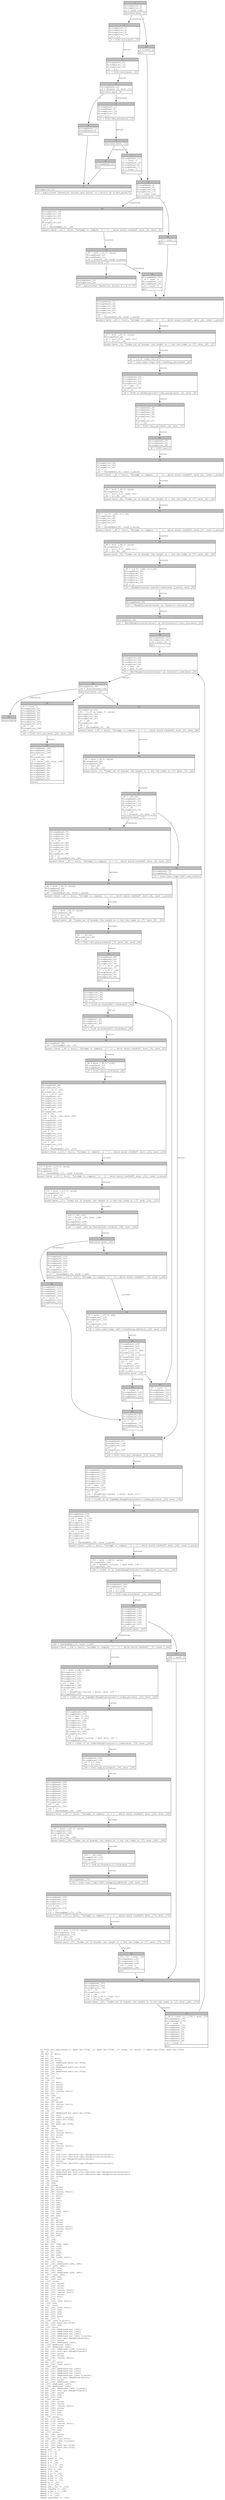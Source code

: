 digraph Mir_0_14508 {
    graph [fontname="Courier, monospace"];
    node [fontname="Courier, monospace"];
    edge [fontname="Courier, monospace"];
    label=<fn U192::div_mod_knuth(_1: math::bn::U192, _2: math::bn::U192, _3: usize, _4: usize) -&gt; (math::bn::U192, math::bn::U192)<br align="left"/>let _5: ();<br align="left"/>let mut _6: bool;<br align="left"/>let _7: ();<br align="left"/>let mut _8: bool;<br align="left"/>let mut _9: usize;<br align="left"/>let mut _10: &amp;ReErased math::bn::U192;<br align="left"/>let mut _11: usize;<br align="left"/>let mut _12: &amp;ReErased math::bn::U192;<br align="left"/>let mut _13: bool;<br align="left"/>let mut _14: &amp;ReErased math::bn::U192;<br align="left"/>let mut _15: !;<br align="left"/>let _16: ();<br align="left"/>let mut _17: bool;<br align="left"/>let _18: ();<br align="left"/>let mut _19: bool;<br align="left"/>let mut _20: usize;<br align="left"/>let mut _21: usize;<br align="left"/>let mut _22: usize;<br align="left"/>let mut _23: (usize, bool);<br align="left"/>let mut _24: !;<br align="left"/>let _25: u32;<br align="left"/>let mut _26: u64;<br align="left"/>let _27: usize;<br align="left"/>let mut _28: usize;<br align="left"/>let mut _29: (usize, bool);<br align="left"/>let mut _30: usize;<br align="left"/>let mut _31: bool;<br align="left"/>let _32: ();<br align="left"/>let mut _33: &amp;ReErased mut math::bn::U192;<br align="left"/>let mut _34: u32;<br align="left"/>let mut _35: [u64; 4_usize];<br align="left"/>let mut _36: math::bn::U192;<br align="left"/>let mut _37: u32;<br align="left"/>let mut _38: math::bn::U192;<br align="left"/>let _39: u64;<br align="left"/>let _40: usize;<br align="left"/>let mut _41: usize;<br align="left"/>let mut _42: (usize, bool);<br align="left"/>let mut _43: usize;<br align="left"/>let mut _44: bool;<br align="left"/>let _45: u64;<br align="left"/>let _46: usize;<br align="left"/>let mut _47: usize;<br align="left"/>let mut _48: (usize, bool);<br align="left"/>let mut _49: usize;<br align="left"/>let mut _50: bool;<br align="left"/>let _51: ();<br align="left"/>let mut _52: std::iter::Rev&lt;std::ops::RangeInclusive&lt;usize&gt;&gt;;<br align="left"/>let mut _53: std::iter::Rev&lt;std::ops::RangeInclusive&lt;usize&gt;&gt;;<br align="left"/>let mut _54: std::ops::RangeInclusive&lt;usize&gt;;<br align="left"/>let mut _55: usize;<br align="left"/>let mut _56: std::iter::Rev&lt;std::ops::RangeInclusive&lt;usize&gt;&gt;;<br align="left"/>let mut _57: ();<br align="left"/>let _58: ();<br align="left"/>let mut _59: std::option::Option&lt;usize&gt;;<br align="left"/>let mut _60: &amp;ReErased mut std::iter::Rev&lt;std::ops::RangeInclusive&lt;usize&gt;&gt;;<br align="left"/>let mut _61: &amp;ReErased mut std::iter::Rev&lt;std::ops::RangeInclusive&lt;usize&gt;&gt;;<br align="left"/>let mut _62: isize;<br align="left"/>let mut _63: !;<br align="left"/>let _64: usize;<br align="left"/>let _65: u64;<br align="left"/>let _66: usize;<br align="left"/>let mut _67: usize;<br align="left"/>let mut _68: usize;<br align="left"/>let mut _69: (usize, bool);<br align="left"/>let mut _70: usize;<br align="left"/>let mut _71: bool;<br align="left"/>let mut _72: u64;<br align="left"/>let mut _73: bool;<br align="left"/>let mut _74: u64;<br align="left"/>let mut _75: u64;<br align="left"/>let mut _76: u64;<br align="left"/>let mut _77: u64;<br align="left"/>let mut _78: (u64, u64);<br align="left"/>let mut _79: u64;<br align="left"/>let mut _80: u64;<br align="left"/>let _81: usize;<br align="left"/>let mut _82: usize;<br align="left"/>let mut _83: usize;<br align="left"/>let mut _84: usize;<br align="left"/>let mut _85: (usize, bool);<br align="left"/>let mut _86: (usize, bool);<br align="left"/>let mut _87: usize;<br align="left"/>let mut _88: bool;<br align="left"/>let mut _89: u64;<br align="left"/>let _90: ();<br align="left"/>let _91: u64;<br align="left"/>let _92: u64;<br align="left"/>let mut _93: (u64, u64);<br align="left"/>let mut _94: u128;<br align="left"/>let mut _95: u128;<br align="left"/>let mut _96: u64;<br align="left"/>let mut _97: u128;<br align="left"/>let mut _98: u64;<br align="left"/>let mut _99: (u128, bool);<br align="left"/>let _100: ();<br align="left"/>let mut _101: bool;<br align="left"/>let mut _102: &amp;ReErased (u64, u64);<br align="left"/>let _103: (u64, u64);<br align="left"/>let mut _104: u64;<br align="left"/>let mut _105: u64;<br align="left"/>let mut _106: &amp;ReErased (u64, u64);<br align="left"/>let _107: (u64, u64);<br align="left"/>let mut _108: u64;<br align="left"/>let mut _109: u64;<br align="left"/>let _110: usize;<br align="left"/>let mut _111: usize;<br align="left"/>let mut _112: usize;<br align="left"/>let mut _113: usize;<br align="left"/>let mut _114: (usize, bool);<br align="left"/>let mut _115: (usize, bool);<br align="left"/>let mut _116: usize;<br align="left"/>let mut _117: bool;<br align="left"/>let mut _118: !;<br align="left"/>let mut _119: (u64, bool);<br align="left"/>let _120: u64;<br align="left"/>let _121: bool;<br align="left"/>let mut _122: (u64, bool);<br align="left"/>let mut _123: u64;<br align="left"/>let mut _124: u64;<br align="left"/>let mut _125: u64;<br align="left"/>let mut _126: bool;<br align="left"/>let mut _127: !;<br align="left"/>let _128: [u64; 4_usize];<br align="left"/>let mut _129: math::bn::U192;<br align="left"/>let mut _130: u64;<br align="left"/>let _131: bool;<br align="left"/>let mut _132: &amp;ReErased mut [u64];<br align="left"/>let mut _133: &amp;ReErased mut [u64];<br align="left"/>let mut _134: &amp;ReErased mut [u64];<br align="left"/>let mut _135: &amp;ReErased mut [u64; 4_usize];<br align="left"/>let mut _136: std::ops::RangeFrom&lt;usize&gt;;<br align="left"/>let mut _137: usize;<br align="left"/>let mut _138: &amp;ReErased [u64];<br align="left"/>let _139: &amp;ReErased [u64];<br align="left"/>let _140: &amp;ReErased [u64];<br align="left"/>let mut _141: &amp;ReErased [u64; 4_usize];<br align="left"/>let mut _142: std::ops::RangeTo&lt;usize&gt;;<br align="left"/>let mut _143: usize;<br align="left"/>let mut _144: usize;<br align="left"/>let mut _145: (usize, bool);<br align="left"/>let _146: ();<br align="left"/>let mut _147: bool;<br align="left"/>let mut _148: (u64, bool);<br align="left"/>let _149: bool;<br align="left"/>let mut _150: &amp;ReErased mut [u64];<br align="left"/>let mut _151: &amp;ReErased mut [u64];<br align="left"/>let mut _152: &amp;ReErased mut [u64];<br align="left"/>let mut _153: &amp;ReErased mut [u64; 4_usize];<br align="left"/>let mut _154: std::ops::RangeFrom&lt;usize&gt;;<br align="left"/>let mut _155: usize;<br align="left"/>let mut _156: &amp;ReErased [u64];<br align="left"/>let _157: &amp;ReErased [u64];<br align="left"/>let _158: &amp;ReErased [u64];<br align="left"/>let mut _159: &amp;ReErased [u64; 3_usize];<br align="left"/>let mut _160: std::ops::RangeTo&lt;usize&gt;;<br align="left"/>let mut _161: usize;<br align="left"/>let mut _162: u64;<br align="left"/>let mut _163: u64;<br align="left"/>let _164: usize;<br align="left"/>let mut _165: usize;<br align="left"/>let mut _166: usize;<br align="left"/>let mut _167: (usize, bool);<br align="left"/>let mut _168: usize;<br align="left"/>let mut _169: bool;<br align="left"/>let mut _170: u64;<br align="left"/>let mut _171: bool;<br align="left"/>let _172: usize;<br align="left"/>let mut _173: usize;<br align="left"/>let mut _174: usize;<br align="left"/>let mut _175: (usize, bool);<br align="left"/>let mut _176: usize;<br align="left"/>let mut _177: bool;<br align="left"/>let mut _178: u64;<br align="left"/>let _179: usize;<br align="left"/>let mut _180: usize;<br align="left"/>let mut _181: bool;<br align="left"/>let _182: math::bn::U192;<br align="left"/>let mut _183: [u64; 4_usize];<br align="left"/>let mut _184: u32;<br align="left"/>let mut _185: math::bn::U192;<br align="left"/>let mut _186: math::bn::U192;<br align="left"/>debug self =&gt; _1;<br align="left"/>debug v =&gt; _2;<br align="left"/>debug n =&gt; _3;<br align="left"/>debug m =&gt; _4;<br align="left"/>debug shift =&gt; _25;<br align="left"/>debug u =&gt; _35;<br align="left"/>debug q =&gt; _38;<br align="left"/>debug v_n_1 =&gt; _39;<br align="left"/>debug v_n_2 =&gt; _45;<br align="left"/>debug iter =&gt; _56;<br align="left"/>debug j =&gt; _64;<br align="left"/>debug u_jn =&gt; _65;<br align="left"/>debug q_hat =&gt; _72;<br align="left"/>debug q_hat =&gt; _76;<br align="left"/>debug r_hat =&gt; _77;<br align="left"/>debug hi =&gt; _91;<br align="left"/>debug lo =&gt; _92;<br align="left"/>debug new_r_hat =&gt; _120;<br align="left"/>debug overflow =&gt; _121;<br align="left"/>debug q_hat_v =&gt; _128;<br align="left"/>debug c =&gt; _131;<br align="left"/>debug c =&gt; _149;<br align="left"/>debug remainder =&gt; _182;<br align="left"/>>;
    bb0__0_14508 [shape="none", label=<<table border="0" cellborder="1" cellspacing="0"><tr><td bgcolor="gray" align="center" colspan="1">0</td></tr><tr><td align="left" balign="left">StorageLive(_5)<br/>StorageLive(_6)<br/>_6 = const true<br/></td></tr><tr><td align="left">switchInt(move _6)</td></tr></table>>];
    bb1__0_14508 [shape="none", label=<<table border="0" cellborder="1" cellspacing="0"><tr><td bgcolor="gray" align="center" colspan="1">1</td></tr><tr><td align="left" balign="left">StorageLive(_7)<br/>StorageLive(_8)<br/>StorageLive(_9)<br/>StorageLive(_10)<br/>_10 = &amp;_1<br/></td></tr><tr><td align="left">_9 = U192::bits(move _10)</td></tr></table>>];
    bb2__0_14508 [shape="none", label=<<table border="0" cellborder="1" cellspacing="0"><tr><td bgcolor="gray" align="center" colspan="1">2</td></tr><tr><td align="left" balign="left">StorageDead(_10)<br/>StorageLive(_11)<br/>StorageLive(_12)<br/>_12 = &amp;_2<br/></td></tr><tr><td align="left">_11 = U192::bits(move _12)</td></tr></table>>];
    bb3__0_14508 [shape="none", label=<<table border="0" cellborder="1" cellspacing="0"><tr><td bgcolor="gray" align="center" colspan="1">3</td></tr><tr><td align="left" balign="left">StorageDead(_12)<br/>_8 = Ge(move _9, move _11)<br/></td></tr><tr><td align="left">switchInt(move _8)</td></tr></table>>];
    bb4__0_14508 [shape="none", label=<<table border="0" cellborder="1" cellspacing="0"><tr><td bgcolor="gray" align="center" colspan="1">4</td></tr><tr><td align="left" balign="left">StorageDead(_11)<br/>StorageDead(_9)<br/>StorageLive(_13)<br/>StorageLive(_14)<br/>_14 = &amp;_2<br/></td></tr><tr><td align="left">_13 = U192::fits_word(move _14)</td></tr></table>>];
    bb5__0_14508 [shape="none", label=<<table border="0" cellborder="1" cellspacing="0"><tr><td bgcolor="gray" align="center" colspan="1">5</td></tr><tr><td align="left">switchInt(move _13)</td></tr></table>>];
    bb6__0_14508 [shape="none", label=<<table border="0" cellborder="1" cellspacing="0"><tr><td bgcolor="gray" align="center" colspan="1">6</td></tr><tr><td align="left" balign="left">StorageDead(_14)<br/></td></tr><tr><td align="left">goto</td></tr></table>>];
    bb7__0_14508 [shape="none", label=<<table border="0" cellborder="1" cellspacing="0"><tr><td bgcolor="gray" align="center" colspan="1">7</td></tr><tr><td align="left" balign="left">StorageDead(_14)<br/>_7 = const ()<br/>StorageDead(_13)<br/>StorageDead(_8)<br/>StorageDead(_7)<br/>_5 = const ()<br/></td></tr><tr><td align="left">goto</td></tr></table>>];
    bb8__0_14508 [shape="none", label=<<table border="0" cellborder="1" cellspacing="0"><tr><td bgcolor="gray" align="center" colspan="1">8</td></tr><tr><td align="left" balign="left">StorageDead(_11)<br/>StorageDead(_9)<br/></td></tr><tr><td align="left">goto</td></tr></table>>];
    bb9__0_14508 [shape="none", label=<<table border="0" cellborder="1" cellspacing="0"><tr><td bgcolor="gray" align="center" colspan="1">9</td></tr><tr><td align="left" balign="left">StorageLive(_15)<br/></td></tr><tr><td align="left">_15 = panic(const &quot;assertion failed: self.bits() &gt;= v.bits() &amp;&amp; !v.fits_word()&quot;)</td></tr></table>>];
    bb10__0_14508 [shape="none", label=<<table border="0" cellborder="1" cellspacing="0"><tr><td bgcolor="gray" align="center" colspan="1">10</td></tr><tr><td align="left" balign="left">_5 = const ()<br/></td></tr><tr><td align="left">goto</td></tr></table>>];
    bb11__0_14508 [shape="none", label=<<table border="0" cellborder="1" cellspacing="0"><tr><td bgcolor="gray" align="center" colspan="1">11</td></tr><tr><td align="left" balign="left">StorageDead(_6)<br/>StorageDead(_5)<br/>StorageLive(_16)<br/>StorageLive(_17)<br/>_17 = const true<br/></td></tr><tr><td align="left">switchInt(move _17)</td></tr></table>>];
    bb12__0_14508 [shape="none", label=<<table border="0" cellborder="1" cellspacing="0"><tr><td bgcolor="gray" align="center" colspan="1">12</td></tr><tr><td align="left" balign="left">StorageLive(_18)<br/>StorageLive(_19)<br/>StorageLive(_20)<br/>StorageLive(_21)<br/>_21 = _3<br/>StorageLive(_22)<br/>_22 = _4<br/>_23 = CheckedAdd(_21, _22)<br/></td></tr><tr><td align="left">assert(!move (_23.1: bool), &quot;attempt to compute `{} + {}`, which would overflow&quot;, move _21, move _22)</td></tr></table>>];
    bb13__0_14508 [shape="none", label=<<table border="0" cellborder="1" cellspacing="0"><tr><td bgcolor="gray" align="center" colspan="1">13</td></tr><tr><td align="left" balign="left">_20 = move (_23.0: usize)<br/>StorageDead(_22)<br/>StorageDead(_21)<br/>_19 = Le(move _20, const 3_usize)<br/></td></tr><tr><td align="left">switchInt(move _19)</td></tr></table>>];
    bb14__0_14508 [shape="none", label=<<table border="0" cellborder="1" cellspacing="0"><tr><td bgcolor="gray" align="center" colspan="1">14</td></tr><tr><td align="left" balign="left">StorageDead(_20)<br/>_18 = const ()<br/>StorageDead(_19)<br/>StorageDead(_18)<br/>_16 = const ()<br/></td></tr><tr><td align="left">goto</td></tr></table>>];
    bb15__0_14508 [shape="none", label=<<table border="0" cellborder="1" cellspacing="0"><tr><td bgcolor="gray" align="center" colspan="1">15</td></tr><tr><td align="left" balign="left">StorageDead(_20)<br/>StorageLive(_24)<br/></td></tr><tr><td align="left">_24 = panic(const &quot;assertion failed: n + m &lt;= 3&quot;)</td></tr></table>>];
    bb16__0_14508 [shape="none", label=<<table border="0" cellborder="1" cellspacing="0"><tr><td bgcolor="gray" align="center" colspan="1">16</td></tr><tr><td align="left" balign="left">_16 = const ()<br/></td></tr><tr><td align="left">goto</td></tr></table>>];
    bb17__0_14508 [shape="none", label=<<table border="0" cellborder="1" cellspacing="0"><tr><td bgcolor="gray" align="center" colspan="1">17</td></tr><tr><td align="left" balign="left">StorageDead(_17)<br/>StorageDead(_16)<br/>StorageLive(_25)<br/>StorageLive(_26)<br/>StorageLive(_27)<br/>StorageLive(_28)<br/>_28 = _3<br/>_29 = CheckedSub(_28, const 1_usize)<br/></td></tr><tr><td align="left">assert(!move (_29.1: bool), &quot;attempt to compute `{} - {}`, which would overflow&quot;, move _28, const 1_usize)</td></tr></table>>];
    bb18__0_14508 [shape="none", label=<<table border="0" cellborder="1" cellspacing="0"><tr><td bgcolor="gray" align="center" colspan="1">18</td></tr><tr><td align="left" balign="left">_27 = move (_29.0: usize)<br/>StorageDead(_28)<br/>_30 = Len((_2.0: [u64; 3]))<br/>_31 = Lt(_27, _30)<br/></td></tr><tr><td align="left">assert(move _31, &quot;index out of bounds: the length is {} but the index is {}&quot;, move _30, _27)</td></tr></table>>];
    bb19__0_14508 [shape="none", label=<<table border="0" cellborder="1" cellspacing="0"><tr><td bgcolor="gray" align="center" colspan="1">19</td></tr><tr><td align="left" balign="left">_26 = (_2.0: [u64; 3])[_27]<br/></td></tr><tr><td align="left">_25 = core::num::&lt;impl u64&gt;::leading_zeros(move _26)</td></tr></table>>];
    bb20__0_14508 [shape="none", label=<<table border="0" cellborder="1" cellspacing="0"><tr><td bgcolor="gray" align="center" colspan="1">20</td></tr><tr><td align="left" balign="left">StorageDead(_26)<br/>StorageDead(_27)<br/>StorageLive(_32)<br/>StorageLive(_33)<br/>_33 = &amp;mut _2<br/>StorageLive(_34)<br/>_34 = _25<br/></td></tr><tr><td align="left">_32 = &lt;U192 as ShlAssign&lt;u32&gt;&gt;::shl_assign(move _33, move _34)</td></tr></table>>];
    bb21__0_14508 [shape="none", label=<<table border="0" cellborder="1" cellspacing="0"><tr><td bgcolor="gray" align="center" colspan="1">21</td></tr><tr><td align="left" balign="left">StorageDead(_34)<br/>StorageDead(_33)<br/>StorageDead(_32)<br/>StorageLive(_35)<br/>StorageLive(_36)<br/>_36 = _1<br/>StorageLive(_37)<br/>_37 = _25<br/></td></tr><tr><td align="left">_35 = U192::full_shl(move _36, move _37)</td></tr></table>>];
    bb22__0_14508 [shape="none", label=<<table border="0" cellborder="1" cellspacing="0"><tr><td bgcolor="gray" align="center" colspan="1">22</td></tr><tr><td align="left" balign="left">StorageDead(_37)<br/>StorageDead(_36)<br/>StorageLive(_38)<br/></td></tr><tr><td align="left">_38 = U192::zero()</td></tr></table>>];
    bb23__0_14508 [shape="none", label=<<table border="0" cellborder="1" cellspacing="0"><tr><td bgcolor="gray" align="center" colspan="1">23</td></tr><tr><td align="left" balign="left">StorageLive(_39)<br/>StorageLive(_40)<br/>StorageLive(_41)<br/>_41 = _3<br/>_42 = CheckedSub(_41, const 1_usize)<br/></td></tr><tr><td align="left">assert(!move (_42.1: bool), &quot;attempt to compute `{} - {}`, which would overflow&quot;, move _41, const 1_usize)</td></tr></table>>];
    bb24__0_14508 [shape="none", label=<<table border="0" cellborder="1" cellspacing="0"><tr><td bgcolor="gray" align="center" colspan="1">24</td></tr><tr><td align="left" balign="left">_40 = move (_42.0: usize)<br/>StorageDead(_41)<br/>_43 = Len((_2.0: [u64; 3]))<br/>_44 = Lt(_40, _43)<br/></td></tr><tr><td align="left">assert(move _44, &quot;index out of bounds: the length is {} but the index is {}&quot;, move _43, _40)</td></tr></table>>];
    bb25__0_14508 [shape="none", label=<<table border="0" cellborder="1" cellspacing="0"><tr><td bgcolor="gray" align="center" colspan="1">25</td></tr><tr><td align="left" balign="left">_39 = (_2.0: [u64; 3])[_40]<br/>StorageDead(_40)<br/>StorageLive(_45)<br/>StorageLive(_46)<br/>StorageLive(_47)<br/>_47 = _3<br/>_48 = CheckedSub(_47, const 2_usize)<br/></td></tr><tr><td align="left">assert(!move (_48.1: bool), &quot;attempt to compute `{} - {}`, which would overflow&quot;, move _47, const 2_usize)</td></tr></table>>];
    bb26__0_14508 [shape="none", label=<<table border="0" cellborder="1" cellspacing="0"><tr><td bgcolor="gray" align="center" colspan="1">26</td></tr><tr><td align="left" balign="left">_46 = move (_48.0: usize)<br/>StorageDead(_47)<br/>_49 = Len((_2.0: [u64; 3]))<br/>_50 = Lt(_46, _49)<br/></td></tr><tr><td align="left">assert(move _50, &quot;index out of bounds: the length is {} but the index is {}&quot;, move _49, _46)</td></tr></table>>];
    bb27__0_14508 [shape="none", label=<<table border="0" cellborder="1" cellspacing="0"><tr><td bgcolor="gray" align="center" colspan="1">27</td></tr><tr><td align="left" balign="left">_45 = (_2.0: [u64; 3])[_46]<br/>StorageDead(_46)<br/>StorageLive(_51)<br/>StorageLive(_52)<br/>StorageLive(_53)<br/>StorageLive(_54)<br/>StorageLive(_55)<br/>_55 = _4<br/></td></tr><tr><td align="left">_54 = RangeInclusive::&lt;usize&gt;::new(const 0_usize, move _55)</td></tr></table>>];
    bb28__0_14508 [shape="none", label=<<table border="0" cellborder="1" cellspacing="0"><tr><td bgcolor="gray" align="center" colspan="1">28</td></tr><tr><td align="left" balign="left">StorageDead(_55)<br/></td></tr><tr><td align="left">_53 = &lt;RangeInclusive&lt;usize&gt; as Iterator&gt;::rev(move _54)</td></tr></table>>];
    bb29__0_14508 [shape="none", label=<<table border="0" cellborder="1" cellspacing="0"><tr><td bgcolor="gray" align="center" colspan="1">29</td></tr><tr><td align="left" balign="left">StorageDead(_54)<br/></td></tr><tr><td align="left">_52 = &lt;Rev&lt;RangeInclusive&lt;usize&gt;&gt; as IntoIterator&gt;::into_iter(move _53)</td></tr></table>>];
    bb30__0_14508 [shape="none", label=<<table border="0" cellborder="1" cellspacing="0"><tr><td bgcolor="gray" align="center" colspan="1">30</td></tr><tr><td align="left" balign="left">StorageDead(_53)<br/>StorageLive(_56)<br/>_56 = move _52<br/></td></tr><tr><td align="left">goto</td></tr></table>>];
    bb31__0_14508 [shape="none", label=<<table border="0" cellborder="1" cellspacing="0"><tr><td bgcolor="gray" align="center" colspan="1">31</td></tr><tr><td align="left" balign="left">StorageLive(_58)<br/>StorageLive(_59)<br/>StorageLive(_60)<br/>StorageLive(_61)<br/>_61 = &amp;mut _56<br/>_60 = &amp;mut (*_61)<br/></td></tr><tr><td align="left">_59 = &lt;Rev&lt;RangeInclusive&lt;usize&gt;&gt; as Iterator&gt;::next(move _60)</td></tr></table>>];
    bb32__0_14508 [shape="none", label=<<table border="0" cellborder="1" cellspacing="0"><tr><td bgcolor="gray" align="center" colspan="1">32</td></tr><tr><td align="left" balign="left">StorageDead(_60)<br/>_62 = discriminant(_59)<br/></td></tr><tr><td align="left">switchInt(move _62)</td></tr></table>>];
    bb33__0_14508 [shape="none", label=<<table border="0" cellborder="1" cellspacing="0"><tr><td bgcolor="gray" align="center" colspan="1">33</td></tr><tr><td align="left" balign="left">StorageLive(_64)<br/>_64 = ((_59 as Some).0: usize)<br/>StorageLive(_65)<br/>StorageLive(_66)<br/>StorageLive(_67)<br/>_67 = _64<br/>StorageLive(_68)<br/>_68 = _3<br/>_69 = CheckedAdd(_67, _68)<br/></td></tr><tr><td align="left">assert(!move (_69.1: bool), &quot;attempt to compute `{} + {}`, which would overflow&quot;, move _67, move _68)</td></tr></table>>];
    bb34__0_14508 [shape="none", label=<<table border="0" cellborder="1" cellspacing="0"><tr><td bgcolor="gray" align="center" colspan="1">34</td></tr><tr><td align="left">unreachable</td></tr></table>>];
    bb35__0_14508 [shape="none", label=<<table border="0" cellborder="1" cellspacing="0"><tr><td bgcolor="gray" align="center" colspan="1">35</td></tr><tr><td align="left" balign="left">_51 = const ()<br/>StorageDead(_61)<br/>StorageDead(_59)<br/>StorageDead(_58)<br/>StorageDead(_56)<br/>StorageDead(_52)<br/>StorageDead(_51)<br/>StorageLive(_182)<br/>StorageLive(_183)<br/>_183 = _35<br/>StorageLive(_184)<br/>_184 = _25<br/></td></tr><tr><td align="left">_182 = U192::full_shr(move _183, move _184)</td></tr></table>>];
    bb36__0_14508 [shape="none", label=<<table border="0" cellborder="1" cellspacing="0"><tr><td bgcolor="gray" align="center" colspan="1">36</td></tr><tr><td align="left" balign="left">_66 = move (_69.0: usize)<br/>StorageDead(_68)<br/>StorageDead(_67)<br/>_70 = Len(_35)<br/>_71 = Lt(_66, _70)<br/></td></tr><tr><td align="left">assert(move _71, &quot;index out of bounds: the length is {} but the index is {}&quot;, move _70, _66)</td></tr></table>>];
    bb37__0_14508 [shape="none", label=<<table border="0" cellborder="1" cellspacing="0"><tr><td bgcolor="gray" align="center" colspan="1">37</td></tr><tr><td align="left" balign="left">_65 = _35[_66]<br/>StorageDead(_66)<br/>StorageLive(_72)<br/>StorageLive(_73)<br/>StorageLive(_74)<br/>_74 = _65<br/>StorageLive(_75)<br/>_75 = _39<br/>_73 = Lt(move _74, move _75)<br/></td></tr><tr><td align="left">switchInt(move _73)</td></tr></table>>];
    bb38__0_14508 [shape="none", label=<<table border="0" cellborder="1" cellspacing="0"><tr><td bgcolor="gray" align="center" colspan="1">38</td></tr><tr><td align="left" balign="left">StorageDead(_75)<br/>StorageDead(_74)<br/>StorageLive(_78)<br/>StorageLive(_79)<br/>_79 = _65<br/>StorageLive(_80)<br/>StorageLive(_81)<br/>StorageLive(_82)<br/>StorageLive(_83)<br/>_83 = _64<br/>StorageLive(_84)<br/>_84 = _3<br/>_85 = CheckedAdd(_83, _84)<br/></td></tr><tr><td align="left">assert(!move (_85.1: bool), &quot;attempt to compute `{} + {}`, which would overflow&quot;, move _83, move _84)</td></tr></table>>];
    bb39__0_14508 [shape="none", label=<<table border="0" cellborder="1" cellspacing="0"><tr><td bgcolor="gray" align="center" colspan="1">39</td></tr><tr><td align="left" balign="left">_82 = move (_85.0: usize)<br/>StorageDead(_84)<br/>StorageDead(_83)<br/>_86 = CheckedSub(_82, const 1_usize)<br/></td></tr><tr><td align="left">assert(!move (_86.1: bool), &quot;attempt to compute `{} - {}`, which would overflow&quot;, move _82, const 1_usize)</td></tr></table>>];
    bb40__0_14508 [shape="none", label=<<table border="0" cellborder="1" cellspacing="0"><tr><td bgcolor="gray" align="center" colspan="1">40</td></tr><tr><td align="left" balign="left">_81 = move (_86.0: usize)<br/>StorageDead(_82)<br/>_87 = Len(_35)<br/>_88 = Lt(_81, _87)<br/></td></tr><tr><td align="left">assert(move _88, &quot;index out of bounds: the length is {} but the index is {}&quot;, move _87, _81)</td></tr></table>>];
    bb41__0_14508 [shape="none", label=<<table border="0" cellborder="1" cellspacing="0"><tr><td bgcolor="gray" align="center" colspan="1">41</td></tr><tr><td align="left" balign="left">_80 = _35[_81]<br/>StorageLive(_89)<br/>_89 = _39<br/></td></tr><tr><td align="left">_78 = U192::div_mod_word(move _79, move _80, move _89)</td></tr></table>>];
    bb42__0_14508 [shape="none", label=<<table border="0" cellborder="1" cellspacing="0"><tr><td bgcolor="gray" align="center" colspan="1">42</td></tr><tr><td align="left" balign="left">StorageDead(_89)<br/>StorageDead(_80)<br/>StorageDead(_79)<br/>StorageLive(_76)<br/>_76 = (_78.0: u64)<br/>StorageLive(_77)<br/>_77 = (_78.1: u64)<br/>StorageDead(_81)<br/>StorageDead(_78)<br/>StorageLive(_90)<br/></td></tr><tr><td align="left">goto</td></tr></table>>];
    bb43__0_14508 [shape="none", label=<<table border="0" cellborder="1" cellspacing="0"><tr><td bgcolor="gray" align="center" colspan="1">43</td></tr><tr><td align="left" balign="left">StorageLive(_93)<br/>StorageLive(_94)<br/>StorageLive(_95)<br/>StorageLive(_96)<br/>_96 = _76<br/></td></tr><tr><td align="left">_95 = &lt;u128 as From&lt;u64&gt;&gt;::from(move _96)</td></tr></table>>];
    bb44__0_14508 [shape="none", label=<<table border="0" cellborder="1" cellspacing="0"><tr><td bgcolor="gray" align="center" colspan="1">44</td></tr><tr><td align="left" balign="left">StorageDead(_96)<br/>StorageLive(_97)<br/>StorageLive(_98)<br/>_98 = _45<br/></td></tr><tr><td align="left">_97 = &lt;u128 as From&lt;u64&gt;&gt;::from(move _98)</td></tr></table>>];
    bb45__0_14508 [shape="none", label=<<table border="0" cellborder="1" cellspacing="0"><tr><td bgcolor="gray" align="center" colspan="1">45</td></tr><tr><td align="left" balign="left">StorageDead(_98)<br/>_99 = CheckedMul(_95, _97)<br/></td></tr><tr><td align="left">assert(!move (_99.1: bool), &quot;attempt to compute `{} * {}`, which would overflow&quot;, move _95, move _97)</td></tr></table>>];
    bb46__0_14508 [shape="none", label=<<table border="0" cellborder="1" cellspacing="0"><tr><td bgcolor="gray" align="center" colspan="1">46</td></tr><tr><td align="left" balign="left">_94 = move (_99.0: u128)<br/>StorageDead(_97)<br/>StorageDead(_95)<br/></td></tr><tr><td align="left">_93 = U192::split_u128(move _94)</td></tr></table>>];
    bb47__0_14508 [shape="none", label=<<table border="0" cellborder="1" cellspacing="0"><tr><td bgcolor="gray" align="center" colspan="1">47</td></tr><tr><td align="left" balign="left">StorageDead(_94)<br/>StorageLive(_91)<br/>_91 = (_93.0: u64)<br/>StorageLive(_92)<br/>_92 = (_93.1: u64)<br/>StorageDead(_93)<br/>StorageLive(_100)<br/>StorageLive(_101)<br/>StorageLive(_102)<br/>StorageLive(_103)<br/>StorageLive(_104)<br/>_104 = _91<br/>StorageLive(_105)<br/>_105 = _92<br/>_103 = (move _104, move _105)<br/>_102 = &amp;_103<br/>StorageDead(_105)<br/>StorageDead(_104)<br/>StorageLive(_106)<br/>StorageLive(_107)<br/>StorageLive(_108)<br/>_108 = _77<br/>StorageLive(_109)<br/>StorageLive(_110)<br/>StorageLive(_111)<br/>StorageLive(_112)<br/>_112 = _64<br/>StorageLive(_113)<br/>_113 = _3<br/>_114 = CheckedAdd(_112, _113)<br/></td></tr><tr><td align="left">assert(!move (_114.1: bool), &quot;attempt to compute `{} + {}`, which would overflow&quot;, move _112, move _113)</td></tr></table>>];
    bb48__0_14508 [shape="none", label=<<table border="0" cellborder="1" cellspacing="0"><tr><td bgcolor="gray" align="center" colspan="1">48</td></tr><tr><td align="left" balign="left">_111 = move (_114.0: usize)<br/>StorageDead(_113)<br/>StorageDead(_112)<br/>_115 = CheckedSub(_111, const 2_usize)<br/></td></tr><tr><td align="left">assert(!move (_115.1: bool), &quot;attempt to compute `{} - {}`, which would overflow&quot;, move _111, const 2_usize)</td></tr></table>>];
    bb49__0_14508 [shape="none", label=<<table border="0" cellborder="1" cellspacing="0"><tr><td bgcolor="gray" align="center" colspan="1">49</td></tr><tr><td align="left" balign="left">_110 = move (_115.0: usize)<br/>StorageDead(_111)<br/>_116 = Len(_35)<br/>_117 = Lt(_110, _116)<br/></td></tr><tr><td align="left">assert(move _117, &quot;index out of bounds: the length is {} but the index is {}&quot;, move _116, _110)</td></tr></table>>];
    bb50__0_14508 [shape="none", label=<<table border="0" cellborder="1" cellspacing="0"><tr><td bgcolor="gray" align="center" colspan="1">50</td></tr><tr><td align="left" balign="left">_109 = _35[_110]<br/>_107 = (move _108, move _109)<br/>_106 = &amp;_107<br/>StorageDead(_109)<br/>StorageDead(_108)<br/></td></tr><tr><td align="left">_101 = &lt;(u64, u64) as PartialOrd&gt;::le(move _102, move _106)</td></tr></table>>];
    bb51__0_14508 [shape="none", label=<<table border="0" cellborder="1" cellspacing="0"><tr><td bgcolor="gray" align="center" colspan="1">51</td></tr><tr><td align="left">switchInt(move _101)</td></tr></table>>];
    bb52__0_14508 [shape="none", label=<<table border="0" cellborder="1" cellspacing="0"><tr><td bgcolor="gray" align="center" colspan="1">52</td></tr><tr><td align="left" balign="left">StorageDead(_110)<br/>StorageDead(_107)<br/>StorageDead(_106)<br/>StorageDead(_103)<br/>StorageDead(_102)<br/>_90 = const ()<br/>StorageDead(_101)<br/>StorageDead(_100)<br/></td></tr><tr><td align="left">goto</td></tr></table>>];
    bb53__0_14508 [shape="none", label=<<table border="0" cellborder="1" cellspacing="0"><tr><td bgcolor="gray" align="center" colspan="1">53</td></tr><tr><td align="left" balign="left">StorageDead(_110)<br/>StorageDead(_107)<br/>StorageDead(_106)<br/>StorageDead(_103)<br/>StorageDead(_102)<br/>_100 = const ()<br/>StorageDead(_101)<br/>StorageDead(_100)<br/>_119 = CheckedSub(_76, const 1_u64)<br/></td></tr><tr><td align="left">assert(!move (_119.1: bool), &quot;attempt to compute `{} - {}`, which would overflow&quot;, _76, const 1_u64)</td></tr></table>>];
    bb54__0_14508 [shape="none", label=<<table border="0" cellborder="1" cellspacing="0"><tr><td bgcolor="gray" align="center" colspan="1">54</td></tr><tr><td align="left" balign="left">_76 = move (_119.0: u64)<br/>StorageLive(_122)<br/>StorageLive(_123)<br/>_123 = _77<br/>StorageLive(_124)<br/>_124 = _39<br/></td></tr><tr><td align="left">_122 = core::num::&lt;impl u64&gt;::overflowing_add(move _123, move _124)</td></tr></table>>];
    bb55__0_14508 [shape="none", label=<<table border="0" cellborder="1" cellspacing="0"><tr><td bgcolor="gray" align="center" colspan="1">55</td></tr><tr><td align="left" balign="left">StorageDead(_124)<br/>StorageDead(_123)<br/>StorageLive(_120)<br/>_120 = (_122.0: u64)<br/>StorageLive(_121)<br/>_121 = (_122.1: bool)<br/>StorageDead(_122)<br/>StorageLive(_125)<br/>_125 = _120<br/>_77 = move _125<br/>StorageDead(_125)<br/>StorageLive(_126)<br/>_126 = _121<br/></td></tr><tr><td align="left">switchInt(move _126)</td></tr></table>>];
    bb56__0_14508 [shape="none", label=<<table border="0" cellborder="1" cellspacing="0"><tr><td bgcolor="gray" align="center" colspan="1">56</td></tr><tr><td align="left" balign="left">_90 = const ()<br/>StorageDead(_126)<br/>StorageDead(_121)<br/>StorageDead(_120)<br/></td></tr><tr><td align="left">goto</td></tr></table>>];
    bb57__0_14508 [shape="none", label=<<table border="0" cellborder="1" cellspacing="0"><tr><td bgcolor="gray" align="center" colspan="1">57</td></tr><tr><td align="left" balign="left">_57 = const ()<br/>StorageDead(_126)<br/>StorageDead(_121)<br/>StorageDead(_120)<br/>StorageDead(_92)<br/>StorageDead(_91)<br/></td></tr><tr><td align="left">goto</td></tr></table>>];
    bb58__0_14508 [shape="none", label=<<table border="0" cellborder="1" cellspacing="0"><tr><td bgcolor="gray" align="center" colspan="1">58</td></tr><tr><td align="left" balign="left">StorageDead(_92)<br/>StorageDead(_91)<br/>StorageDead(_90)<br/>_72 = _76<br/>StorageDead(_77)<br/>StorageDead(_76)<br/></td></tr><tr><td align="left">goto</td></tr></table>>];
    bb59__0_14508 [shape="none", label=<<table border="0" cellborder="1" cellspacing="0"><tr><td bgcolor="gray" align="center" colspan="1">59</td></tr><tr><td align="left" balign="left">StorageDead(_75)<br/>StorageDead(_74)<br/></td></tr><tr><td align="left">_72 = core::num::&lt;impl u64&gt;::max_value()</td></tr></table>>];
    bb60__0_14508 [shape="none", label=<<table border="0" cellborder="1" cellspacing="0"><tr><td bgcolor="gray" align="center" colspan="1">60</td></tr><tr><td align="left" balign="left">StorageDead(_73)<br/>StorageLive(_128)<br/>StorageLive(_129)<br/>_129 = _2<br/>StorageLive(_130)<br/>_130 = _72<br/></td></tr><tr><td align="left">_128 = U192::full_mul_u64(move _129, move _130)</td></tr></table>>];
    bb61__0_14508 [shape="none", label=<<table border="0" cellborder="1" cellspacing="0"><tr><td bgcolor="gray" align="center" colspan="1">61</td></tr><tr><td align="left" balign="left">StorageDead(_130)<br/>StorageDead(_129)<br/>StorageLive(_131)<br/>StorageLive(_132)<br/>StorageLive(_133)<br/>StorageLive(_134)<br/>StorageLive(_135)<br/>_135 = &amp;mut _35<br/>StorageLive(_136)<br/>StorageLive(_137)<br/>_137 = _64<br/>_136 = RangeFrom::&lt;usize&gt; { start: move _137 }<br/>StorageDead(_137)<br/></td></tr><tr><td align="left">_134 = &lt;[u64; 4] as IndexMut&lt;RangeFrom&lt;usize&gt;&gt;&gt;::index_mut(move _135, move _136)</td></tr></table>>];
    bb62__0_14508 [shape="none", label=<<table border="0" cellborder="1" cellspacing="0"><tr><td bgcolor="gray" align="center" colspan="1">62</td></tr><tr><td align="left" balign="left">StorageDead(_136)<br/>StorageDead(_135)<br/>_133 = &amp;mut (*_134)<br/>_132 = &amp;mut (*_133)<br/>StorageLive(_138)<br/>StorageLive(_139)<br/>StorageLive(_140)<br/>StorageLive(_141)<br/>_141 = &amp;_128<br/>StorageLive(_142)<br/>StorageLive(_143)<br/>StorageLive(_144)<br/>_144 = _3<br/>_145 = CheckedAdd(_144, const 1_usize)<br/></td></tr><tr><td align="left">assert(!move (_145.1: bool), &quot;attempt to compute `{} + {}`, which would overflow&quot;, move _144, const 1_usize)</td></tr></table>>];
    bb63__0_14508 [shape="none", label=<<table border="0" cellborder="1" cellspacing="0"><tr><td bgcolor="gray" align="center" colspan="1">63</td></tr><tr><td align="left" balign="left">_143 = move (_145.0: usize)<br/>StorageDead(_144)<br/>_142 = RangeTo::&lt;usize&gt; { end: move _143 }<br/>StorageDead(_143)<br/></td></tr><tr><td align="left">_140 = &lt;[u64; 4] as Index&lt;RangeTo&lt;usize&gt;&gt;&gt;::index(move _141, move _142)</td></tr></table>>];
    bb64__0_14508 [shape="none", label=<<table border="0" cellborder="1" cellspacing="0"><tr><td bgcolor="gray" align="center" colspan="1">64</td></tr><tr><td align="left" balign="left">StorageDead(_142)<br/>StorageDead(_141)<br/>_139 = &amp;(*_140)<br/>_138 = &amp;(*_139)<br/></td></tr><tr><td align="left">_131 = U192::sub_slice(move _132, move _138)</td></tr></table>>];
    bb65__0_14508 [shape="none", label=<<table border="0" cellborder="1" cellspacing="0"><tr><td bgcolor="gray" align="center" colspan="1">65</td></tr><tr><td align="left" balign="left">StorageDead(_138)<br/>StorageDead(_132)<br/>StorageDead(_140)<br/>StorageDead(_139)<br/>StorageDead(_134)<br/>StorageDead(_133)<br/>StorageLive(_146)<br/>StorageLive(_147)<br/>_147 = _131<br/></td></tr><tr><td align="left">switchInt(move _147)</td></tr></table>>];
    bb66__0_14508 [shape="none", label=<<table border="0" cellborder="1" cellspacing="0"><tr><td bgcolor="gray" align="center" colspan="1">66</td></tr><tr><td align="left" balign="left">_148 = CheckedSub(_72, const 1_u64)<br/></td></tr><tr><td align="left">assert(!move (_148.1: bool), &quot;attempt to compute `{} - {}`, which would overflow&quot;, _72, const 1_u64)</td></tr></table>>];
    bb67__0_14508 [shape="none", label=<<table border="0" cellborder="1" cellspacing="0"><tr><td bgcolor="gray" align="center" colspan="1">67</td></tr><tr><td align="left" balign="left">_72 = move (_148.0: u64)<br/>StorageLive(_149)<br/>StorageLive(_150)<br/>StorageLive(_151)<br/>StorageLive(_152)<br/>StorageLive(_153)<br/>_153 = &amp;mut _35<br/>StorageLive(_154)<br/>StorageLive(_155)<br/>_155 = _64<br/>_154 = RangeFrom::&lt;usize&gt; { start: move _155 }<br/>StorageDead(_155)<br/></td></tr><tr><td align="left">_152 = &lt;[u64; 4] as IndexMut&lt;RangeFrom&lt;usize&gt;&gt;&gt;::index_mut(move _153, move _154)</td></tr></table>>];
    bb68__0_14508 [shape="none", label=<<table border="0" cellborder="1" cellspacing="0"><tr><td bgcolor="gray" align="center" colspan="1">68</td></tr><tr><td align="left" balign="left">StorageDead(_154)<br/>StorageDead(_153)<br/>_151 = &amp;mut (*_152)<br/>_150 = &amp;mut (*_151)<br/>StorageLive(_156)<br/>StorageLive(_157)<br/>StorageLive(_158)<br/>StorageLive(_159)<br/>_159 = &amp;(_2.0: [u64; 3])<br/>StorageLive(_160)<br/>StorageLive(_161)<br/>_161 = _3<br/>_160 = RangeTo::&lt;usize&gt; { end: move _161 }<br/>StorageDead(_161)<br/></td></tr><tr><td align="left">_158 = &lt;[u64; 3] as Index&lt;RangeTo&lt;usize&gt;&gt;&gt;::index(move _159, move _160)</td></tr></table>>];
    bb69__0_14508 [shape="none", label=<<table border="0" cellborder="1" cellspacing="0"><tr><td bgcolor="gray" align="center" colspan="1">69</td></tr><tr><td align="left" balign="left">StorageDead(_160)<br/>StorageDead(_159)<br/>_157 = &amp;(*_158)<br/>_156 = &amp;(*_157)<br/></td></tr><tr><td align="left">_149 = U192::add_slice(move _150, move _156)</td></tr></table>>];
    bb70__0_14508 [shape="none", label=<<table border="0" cellborder="1" cellspacing="0"><tr><td bgcolor="gray" align="center" colspan="1">70</td></tr><tr><td align="left" balign="left">StorageDead(_156)<br/>StorageDead(_150)<br/>StorageDead(_158)<br/>StorageDead(_157)<br/>StorageDead(_152)<br/>StorageDead(_151)<br/>StorageLive(_162)<br/>StorageLive(_163)<br/>StorageLive(_164)<br/>StorageLive(_165)<br/>_165 = _64<br/>StorageLive(_166)<br/>_166 = _3<br/>_167 = CheckedAdd(_165, _166)<br/></td></tr><tr><td align="left">assert(!move (_167.1: bool), &quot;attempt to compute `{} + {}`, which would overflow&quot;, move _165, move _166)</td></tr></table>>];
    bb71__0_14508 [shape="none", label=<<table border="0" cellborder="1" cellspacing="0"><tr><td bgcolor="gray" align="center" colspan="1">71</td></tr><tr><td align="left" balign="left">_164 = move (_167.0: usize)<br/>StorageDead(_166)<br/>StorageDead(_165)<br/>_168 = Len(_35)<br/>_169 = Lt(_164, _168)<br/></td></tr><tr><td align="left">assert(move _169, &quot;index out of bounds: the length is {} but the index is {}&quot;, move _168, _164)</td></tr></table>>];
    bb72__0_14508 [shape="none", label=<<table border="0" cellborder="1" cellspacing="0"><tr><td bgcolor="gray" align="center" colspan="1">72</td></tr><tr><td align="left" balign="left">_163 = _35[_164]<br/>StorageLive(_170)<br/>StorageLive(_171)<br/>_171 = _149<br/></td></tr><tr><td align="left">_170 = &lt;u64 as From&lt;bool&gt;&gt;::from(move _171)</td></tr></table>>];
    bb73__0_14508 [shape="none", label=<<table border="0" cellborder="1" cellspacing="0"><tr><td bgcolor="gray" align="center" colspan="1">73</td></tr><tr><td align="left" balign="left">StorageDead(_171)<br/></td></tr><tr><td align="left">_162 = core::num::&lt;impl u64&gt;::wrapping_add(move _163, move _170)</td></tr></table>>];
    bb74__0_14508 [shape="none", label=<<table border="0" cellborder="1" cellspacing="0"><tr><td bgcolor="gray" align="center" colspan="1">74</td></tr><tr><td align="left" balign="left">StorageDead(_170)<br/>StorageDead(_163)<br/>StorageLive(_172)<br/>StorageLive(_173)<br/>_173 = _64<br/>StorageLive(_174)<br/>_174 = _3<br/>_175 = CheckedAdd(_173, _174)<br/></td></tr><tr><td align="left">assert(!move (_175.1: bool), &quot;attempt to compute `{} + {}`, which would overflow&quot;, move _173, move _174)</td></tr></table>>];
    bb75__0_14508 [shape="none", label=<<table border="0" cellborder="1" cellspacing="0"><tr><td bgcolor="gray" align="center" colspan="1">75</td></tr><tr><td align="left" balign="left">_172 = move (_175.0: usize)<br/>StorageDead(_174)<br/>StorageDead(_173)<br/>_176 = Len(_35)<br/>_177 = Lt(_172, _176)<br/></td></tr><tr><td align="left">assert(move _177, &quot;index out of bounds: the length is {} but the index is {}&quot;, move _176, _172)</td></tr></table>>];
    bb76__0_14508 [shape="none", label=<<table border="0" cellborder="1" cellspacing="0"><tr><td bgcolor="gray" align="center" colspan="1">76</td></tr><tr><td align="left" balign="left">_35[_172] = move _162<br/>StorageDead(_162)<br/>StorageDead(_172)<br/>StorageDead(_164)<br/>_146 = const ()<br/>StorageDead(_149)<br/></td></tr><tr><td align="left">goto</td></tr></table>>];
    bb77__0_14508 [shape="none", label=<<table border="0" cellborder="1" cellspacing="0"><tr><td bgcolor="gray" align="center" colspan="1">77</td></tr><tr><td align="left" balign="left">_146 = const ()<br/></td></tr><tr><td align="left">goto</td></tr></table>>];
    bb78__0_14508 [shape="none", label=<<table border="0" cellborder="1" cellspacing="0"><tr><td bgcolor="gray" align="center" colspan="1">78</td></tr><tr><td align="left" balign="left">StorageDead(_147)<br/>StorageDead(_146)<br/>StorageLive(_178)<br/>_178 = _72<br/>StorageLive(_179)<br/>_179 = _64<br/>_180 = Len((_38.0: [u64; 3]))<br/>_181 = Lt(_179, _180)<br/></td></tr><tr><td align="left">assert(move _181, &quot;index out of bounds: the length is {} but the index is {}&quot;, move _180, _179)</td></tr></table>>];
    bb79__0_14508 [shape="none", label=<<table border="0" cellborder="1" cellspacing="0"><tr><td bgcolor="gray" align="center" colspan="1">79</td></tr><tr><td align="left" balign="left">(_38.0: [u64; 3])[_179] = move _178<br/>StorageDead(_178)<br/>StorageDead(_179)<br/>_58 = const ()<br/>StorageDead(_131)<br/>StorageDead(_128)<br/>StorageDead(_72)<br/>StorageDead(_65)<br/>StorageDead(_64)<br/>StorageDead(_61)<br/>StorageDead(_59)<br/>StorageDead(_58)<br/>_57 = const ()<br/></td></tr><tr><td align="left">goto</td></tr></table>>];
    bb80__0_14508 [shape="none", label=<<table border="0" cellborder="1" cellspacing="0"><tr><td bgcolor="gray" align="center" colspan="1">80</td></tr><tr><td align="left" balign="left">StorageDead(_184)<br/>StorageDead(_183)<br/>StorageLive(_185)<br/>_185 = _38<br/>StorageLive(_186)<br/>_186 = _182<br/>_0 = (move _185, move _186)<br/>StorageDead(_186)<br/>StorageDead(_185)<br/>StorageDead(_182)<br/>StorageDead(_45)<br/>StorageDead(_39)<br/>StorageDead(_38)<br/>StorageDead(_35)<br/>StorageDead(_25)<br/></td></tr><tr><td align="left">return</td></tr></table>>];
    bb0__0_14508 -> bb10__0_14508 [label="0"];
    bb0__0_14508 -> bb1__0_14508 [label="otherwise"];
    bb1__0_14508 -> bb2__0_14508 [label="return"];
    bb2__0_14508 -> bb3__0_14508 [label="return"];
    bb3__0_14508 -> bb8__0_14508 [label="0"];
    bb3__0_14508 -> bb4__0_14508 [label="otherwise"];
    bb4__0_14508 -> bb5__0_14508 [label="return"];
    bb5__0_14508 -> bb7__0_14508 [label="0"];
    bb5__0_14508 -> bb6__0_14508 [label="otherwise"];
    bb6__0_14508 -> bb9__0_14508 [label=""];
    bb7__0_14508 -> bb11__0_14508 [label=""];
    bb8__0_14508 -> bb9__0_14508 [label=""];
    bb10__0_14508 -> bb11__0_14508 [label=""];
    bb11__0_14508 -> bb16__0_14508 [label="0"];
    bb11__0_14508 -> bb12__0_14508 [label="otherwise"];
    bb12__0_14508 -> bb13__0_14508 [label="success"];
    bb13__0_14508 -> bb15__0_14508 [label="0"];
    bb13__0_14508 -> bb14__0_14508 [label="otherwise"];
    bb14__0_14508 -> bb17__0_14508 [label=""];
    bb16__0_14508 -> bb17__0_14508 [label=""];
    bb17__0_14508 -> bb18__0_14508 [label="success"];
    bb18__0_14508 -> bb19__0_14508 [label="success"];
    bb19__0_14508 -> bb20__0_14508 [label="return"];
    bb20__0_14508 -> bb21__0_14508 [label="return"];
    bb21__0_14508 -> bb22__0_14508 [label="return"];
    bb22__0_14508 -> bb23__0_14508 [label="return"];
    bb23__0_14508 -> bb24__0_14508 [label="success"];
    bb24__0_14508 -> bb25__0_14508 [label="success"];
    bb25__0_14508 -> bb26__0_14508 [label="success"];
    bb26__0_14508 -> bb27__0_14508 [label="success"];
    bb27__0_14508 -> bb28__0_14508 [label="return"];
    bb28__0_14508 -> bb29__0_14508 [label="return"];
    bb29__0_14508 -> bb30__0_14508 [label="return"];
    bb30__0_14508 -> bb31__0_14508 [label=""];
    bb31__0_14508 -> bb32__0_14508 [label="return"];
    bb32__0_14508 -> bb35__0_14508 [label="0"];
    bb32__0_14508 -> bb33__0_14508 [label="1"];
    bb32__0_14508 -> bb34__0_14508 [label="otherwise"];
    bb33__0_14508 -> bb36__0_14508 [label="success"];
    bb35__0_14508 -> bb80__0_14508 [label="return"];
    bb36__0_14508 -> bb37__0_14508 [label="success"];
    bb37__0_14508 -> bb59__0_14508 [label="0"];
    bb37__0_14508 -> bb38__0_14508 [label="otherwise"];
    bb38__0_14508 -> bb39__0_14508 [label="success"];
    bb39__0_14508 -> bb40__0_14508 [label="success"];
    bb40__0_14508 -> bb41__0_14508 [label="success"];
    bb41__0_14508 -> bb42__0_14508 [label="return"];
    bb42__0_14508 -> bb43__0_14508 [label=""];
    bb43__0_14508 -> bb44__0_14508 [label="return"];
    bb44__0_14508 -> bb45__0_14508 [label="return"];
    bb45__0_14508 -> bb46__0_14508 [label="success"];
    bb46__0_14508 -> bb47__0_14508 [label="return"];
    bb47__0_14508 -> bb48__0_14508 [label="success"];
    bb48__0_14508 -> bb49__0_14508 [label="success"];
    bb49__0_14508 -> bb50__0_14508 [label="success"];
    bb50__0_14508 -> bb51__0_14508 [label="return"];
    bb51__0_14508 -> bb53__0_14508 [label="0"];
    bb51__0_14508 -> bb52__0_14508 [label="otherwise"];
    bb52__0_14508 -> bb58__0_14508 [label=""];
    bb53__0_14508 -> bb54__0_14508 [label="success"];
    bb54__0_14508 -> bb55__0_14508 [label="return"];
    bb55__0_14508 -> bb57__0_14508 [label="0"];
    bb55__0_14508 -> bb56__0_14508 [label="otherwise"];
    bb56__0_14508 -> bb58__0_14508 [label=""];
    bb57__0_14508 -> bb43__0_14508 [label=""];
    bb58__0_14508 -> bb60__0_14508 [label=""];
    bb59__0_14508 -> bb60__0_14508 [label="return"];
    bb60__0_14508 -> bb61__0_14508 [label="return"];
    bb61__0_14508 -> bb62__0_14508 [label="return"];
    bb62__0_14508 -> bb63__0_14508 [label="success"];
    bb63__0_14508 -> bb64__0_14508 [label="return"];
    bb64__0_14508 -> bb65__0_14508 [label="return"];
    bb65__0_14508 -> bb77__0_14508 [label="0"];
    bb65__0_14508 -> bb66__0_14508 [label="otherwise"];
    bb66__0_14508 -> bb67__0_14508 [label="success"];
    bb67__0_14508 -> bb68__0_14508 [label="return"];
    bb68__0_14508 -> bb69__0_14508 [label="return"];
    bb69__0_14508 -> bb70__0_14508 [label="return"];
    bb70__0_14508 -> bb71__0_14508 [label="success"];
    bb71__0_14508 -> bb72__0_14508 [label="success"];
    bb72__0_14508 -> bb73__0_14508 [label="return"];
    bb73__0_14508 -> bb74__0_14508 [label="return"];
    bb74__0_14508 -> bb75__0_14508 [label="success"];
    bb75__0_14508 -> bb76__0_14508 [label="success"];
    bb76__0_14508 -> bb78__0_14508 [label=""];
    bb77__0_14508 -> bb78__0_14508 [label=""];
    bb78__0_14508 -> bb79__0_14508 [label="success"];
    bb79__0_14508 -> bb31__0_14508 [label=""];
}
